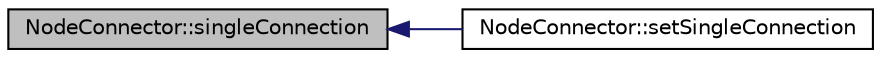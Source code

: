 digraph G
{
  edge [fontname="Helvetica",fontsize="10",labelfontname="Helvetica",labelfontsize="10"];
  node [fontname="Helvetica",fontsize="10",shape=record];
  rankdir="LR";
  Node1 [label="NodeConnector::singleConnection",height=0.2,width=0.4,color="black", fillcolor="grey75", style="filled" fontcolor="black"];
  Node1 -> Node2 [dir="back",color="midnightblue",fontsize="10",style="solid",fontname="Helvetica"];
  Node2 [label="NodeConnector::setSingleConnection",height=0.2,width=0.4,color="black", fillcolor="white", style="filled",URL="$class_node_connector.html#a25f1a3e670bf2d0167db8b45f9dbf91d"];
}
